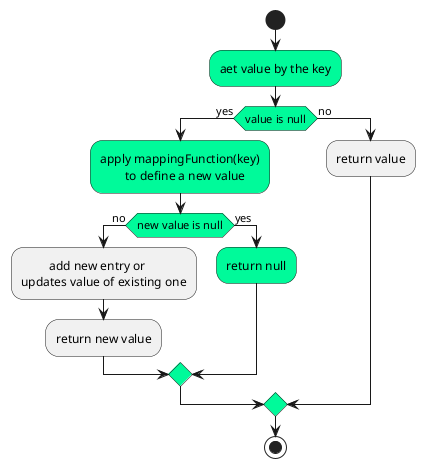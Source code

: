 @startuml
start
 #MediumSpringGreen:aet value by the key;
 #MediumSpringGreen:if (value is null) then (yes)
  #MediumSpringGreen:apply mappingFunction(key)\n        to define a new value;
   #MediumSpringGreen:if(new value is null) then (no)
   :         add new entry or\nupdates value of existing one;
   :return new value;
   else(yes)
   #MediumSpringGreen:return null;
   endif
     else (no)
      :return value;
 endif
stop
@enduml